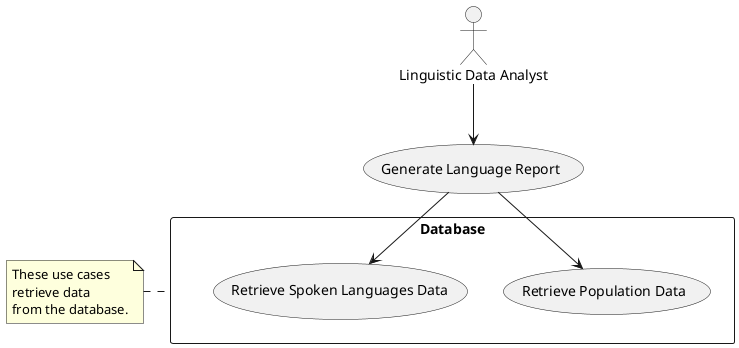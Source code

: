 
@startuml Language_Report_System

usecase UC5 as "Generate Language Report"

actor "Linguistic Data Analyst" as Analyst

rectangle Database {
    usecase "Retrieve Population Data" as RetrievePopulationData
    usecase "Retrieve Spoken Languages Data" as RetrieveSpokenLanguagesData
}

Analyst --> UC5
UC5 --> RetrievePopulationData
UC5 --> RetrieveSpokenLanguagesData

note left of Database : These use cases\nretrieve data\nfrom the database.

@enduml
